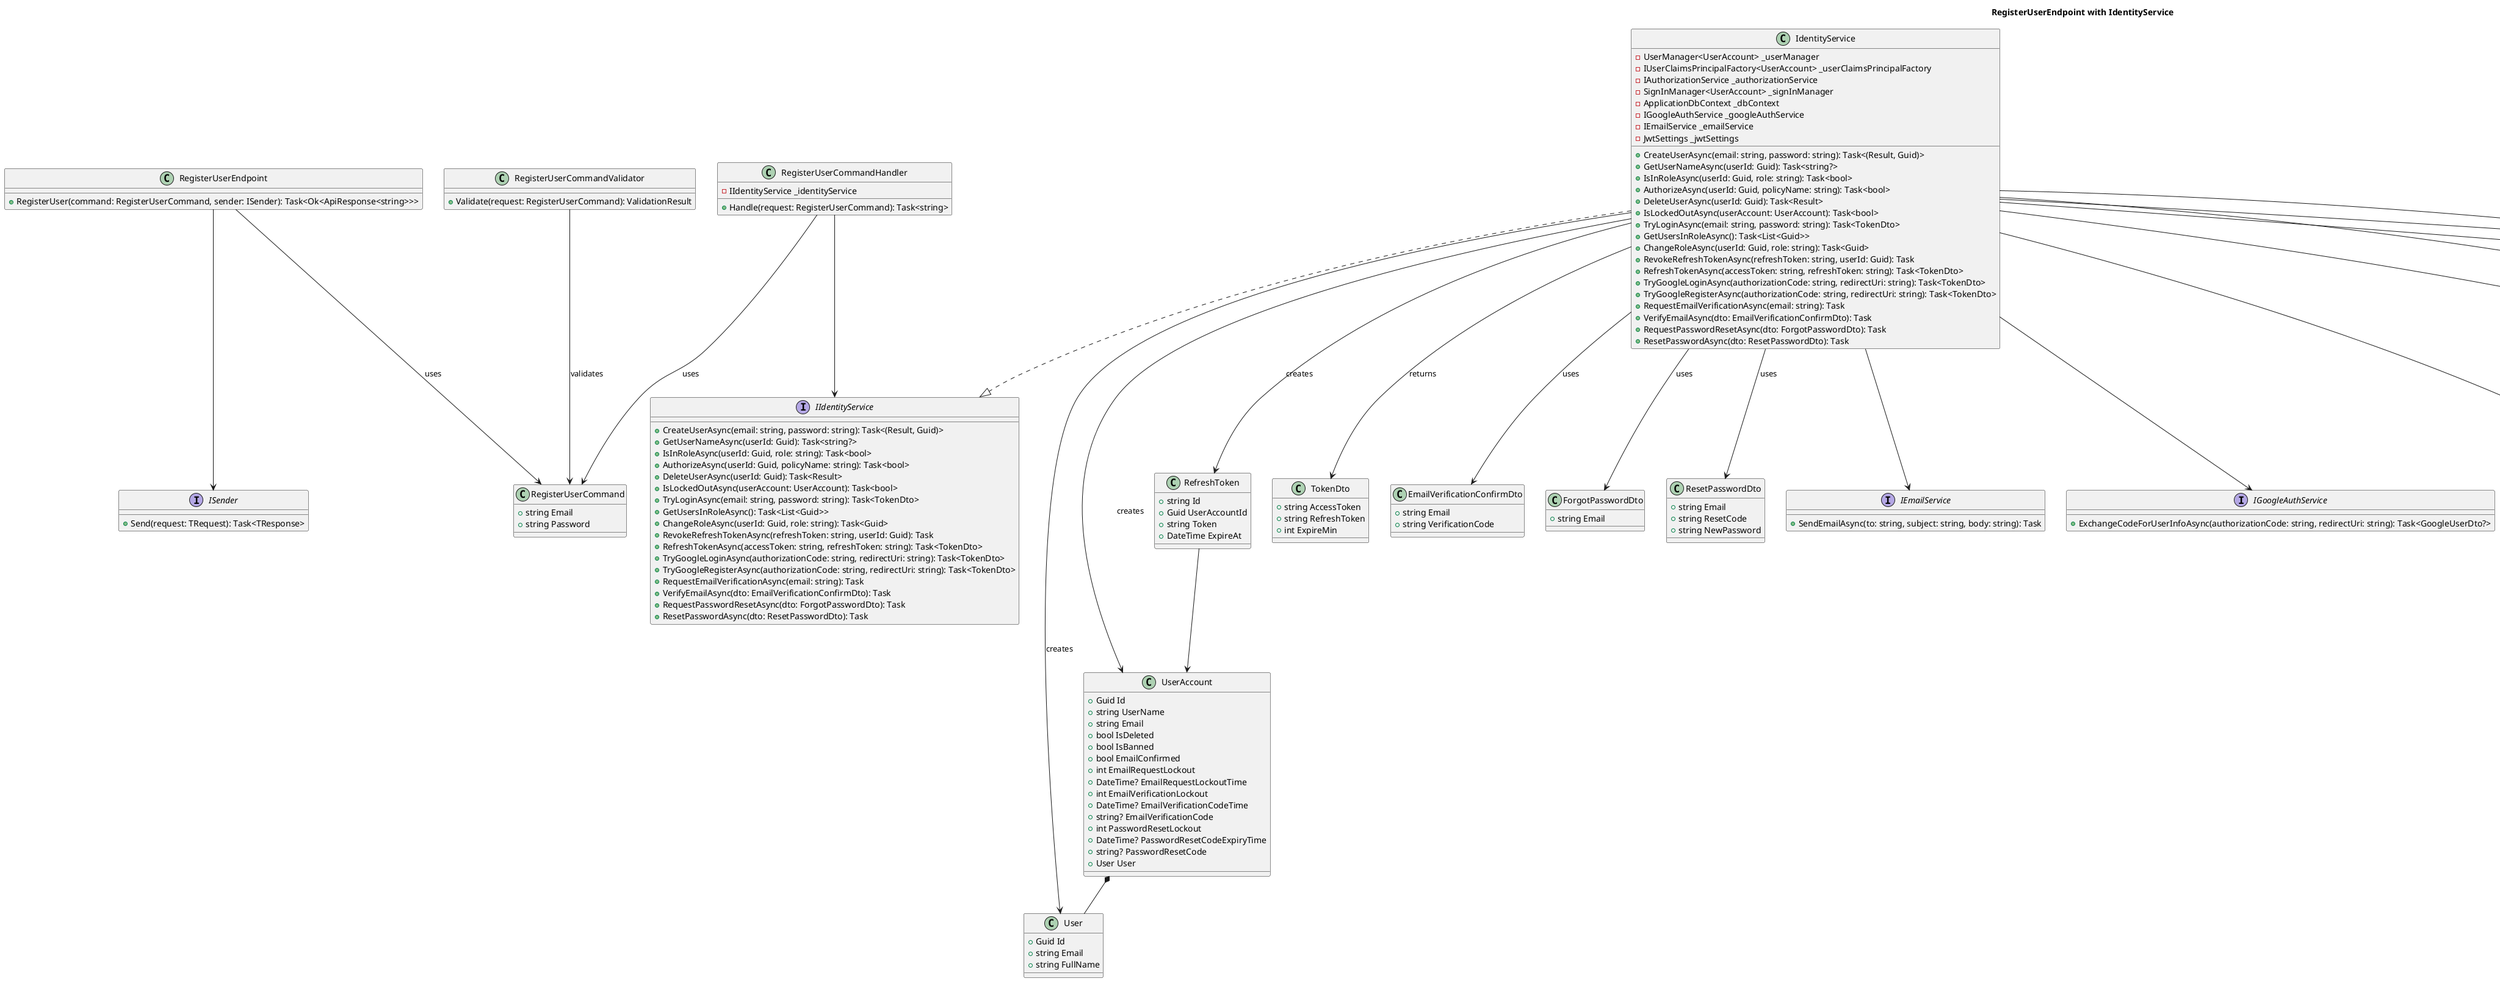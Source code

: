 @startuml
title RegisterUserEndpoint with IdentityService

' ==== Web Layer ====
class RegisterUserEndpoint {
    +RegisterUser(command: RegisterUserCommand, sender: ISender): Task<Ok<ApiResponse<string>>>
}

' ==== Application Layer ====
class RegisterUserCommand {
    +string Email
    +string Password
}

class RegisterUserCommandValidator {
    +Validate(request: RegisterUserCommand): ValidationResult
}

class RegisterUserCommandHandler {
    -IIdentityService _identityService
    +Handle(request: RegisterUserCommand): Task<string>
}

' ==== Infrastructure Layer ====
class IdentityService {
    -UserManager<UserAccount> _userManager
    -IUserClaimsPrincipalFactory<UserAccount> _userClaimsPrincipalFactory
    -IAuthorizationService _authorizationService
    -SignInManager<UserAccount> _signInManager
    -ApplicationDbContext _dbContext
    -IGoogleAuthService _googleAuthService
    -IEmailService _emailService
    -JwtSettings _jwtSettings
    +CreateUserAsync(email: string, password: string): Task<(Result, Guid)>
    +GetUserNameAsync(userId: Guid): Task<string?>
    +IsInRoleAsync(userId: Guid, role: string): Task<bool>
    +AuthorizeAsync(userId: Guid, policyName: string): Task<bool>
    +DeleteUserAsync(userId: Guid): Task<Result>
    +IsLockedOutAsync(userAccount: UserAccount): Task<bool>
    +TryLoginAsync(email: string, password: string): Task<TokenDto>
    +GetUsersInRoleAsync(): Task<List<Guid>>
    +ChangeRoleAsync(userId: Guid, role: string): Task<Guid>
    +RevokeRefreshTokenAsync(refreshToken: string, userId: Guid): Task
    +RefreshTokenAsync(accessToken: string, refreshToken: string): Task<TokenDto>
    +TryGoogleLoginAsync(authorizationCode: string, redirectUri: string): Task<TokenDto>
    +TryGoogleRegisterAsync(authorizationCode: string, redirectUri: string): Task<TokenDto>
    +RequestEmailVerificationAsync(email: string): Task
    +VerifyEmailAsync(dto: EmailVerificationConfirmDto): Task
    +RequestPasswordResetAsync(dto: ForgotPasswordDto): Task
    +ResetPasswordAsync(dto: ResetPasswordDto): Task
}

' ==== Domain Entities ====
class User {
    +Guid Id
    +string Email
    +string FullName
}

class UserAccount {
    +Guid Id
    +string UserName
    +string Email
    +bool IsDeleted
    +bool IsBanned
    +bool EmailConfirmed
    +int EmailRequestLockout
    +DateTime? EmailRequestLockoutTime
    +int EmailVerificationLockout
    +DateTime? EmailVerificationCodeTime
    +string? EmailVerificationCode
    +int PasswordResetLockout
    +DateTime? PasswordResetCodeExpiryTime
    +string? PasswordResetCode
    +User User
}

class RefreshToken {
    +string Id
    +Guid UserAccountId
    +string Token
    +DateTime ExpireAt
}

' ==== DTOs ====
class TokenDto {
    +string AccessToken
    +string RefreshToken
    +int ExpireMin
}

class EmailVerificationConfirmDto {
    +string Email
    +string VerificationCode
}

class ForgotPasswordDto {
    +string Email
}

class ResetPasswordDto {
    +string Email
    +string ResetCode
    +string NewPassword
}

' ==== Infrastructure Abstractions ====
interface IIdentityService {
    +CreateUserAsync(email: string, password: string): Task<(Result, Guid)>
    +GetUserNameAsync(userId: Guid): Task<string?>
    +IsInRoleAsync(userId: Guid, role: string): Task<bool>
    +AuthorizeAsync(userId: Guid, policyName: string): Task<bool>
    +DeleteUserAsync(userId: Guid): Task<Result>
    +IsLockedOutAsync(userAccount: UserAccount): Task<bool>
    +TryLoginAsync(email: string, password: string): Task<TokenDto>
    +GetUsersInRoleAsync(): Task<List<Guid>>
    +ChangeRoleAsync(userId: Guid, role: string): Task<Guid>
    +RevokeRefreshTokenAsync(refreshToken: string, userId: Guid): Task
    +RefreshTokenAsync(accessToken: string, refreshToken: string): Task<TokenDto>
    +TryGoogleLoginAsync(authorizationCode: string, redirectUri: string): Task<TokenDto>
    +TryGoogleRegisterAsync(authorizationCode: string, redirectUri: string): Task<TokenDto>
    +RequestEmailVerificationAsync(email: string): Task
    +VerifyEmailAsync(dto: EmailVerificationConfirmDto): Task
    +RequestPasswordResetAsync(dto: ForgotPasswordDto): Task
    +ResetPasswordAsync(dto: ResetPasswordDto): Task
}

interface ISender {
    +Send(request: TRequest): Task<TResponse>
}

interface IEmailService {
    +SendEmailAsync(to: string, subject: string, body: string): Task
}

interface IGoogleAuthService {
    +ExchangeCodeForUserInfoAsync(authorizationCode: string, redirectUri: string): Task<GoogleUserDto?>
}

interface IAuthorizationService {
    +AuthorizeAsync(principal: ClaimsPrincipal, policyName: string): Task<AuthorizationResult>
}

interface IUserClaimsPrincipalFactory<T> {
    +CreateAsync(user: T): Task<ClaimsPrincipal>
}

class UserManager<T> {
    +FindByIdAsync(id: string): Task<T?>
    +FindByEmailAsync(email: string): Task<T?>
    +CreateAsync(user: T, password: string): Task<IdentityResult>
    +UpdateAsync(user: T): Task<IdentityResult>
    +IsInRoleAsync(user: T, role: string): Task<bool>
    +GetRolesAsync(user: T): Task<IList<string>>
    +RemoveFromRoleAsync(user: T, role: string): Task<IdentityResult>
    +AddToRoleAsync(user: T, role: string): Task<IdentityResult>
    +UpdateSecurityStampAsync(user: T): Task<IdentityResult>
    +IsLockedOutAsync(user: T): Task<bool>
    +GeneratePasswordResetTokenAsync(user: T): Task<string>
    +ResetPasswordAsync(user: T, token: string, newPassword: string): Task<IdentityResult>
}

class SignInManager<T> {
    +CheckPasswordSignInAsync(user: T, password: string, lockoutOnFailure: bool): Task<SignInResult>
}

class ApplicationDbContext {
    +Set<T>(): DbSet<T>
    +SaveChangesAsync(): Task<int>
}

' ==== Relationships ====
RegisterUserEndpoint --> RegisterUserCommand : uses
RegisterUserEndpoint --> ISender

RegisterUserCommandHandler --> RegisterUserCommand : uses
RegisterUserCommandHandler --> IIdentityService

RegisterUserCommandValidator --> RegisterUserCommand : validates

IdentityService ..|> IIdentityService
IdentityService --> UserManager
IdentityService --> IUserClaimsPrincipalFactory
IdentityService --> IAuthorizationService
IdentityService --> SignInManager
IdentityService --> ApplicationDbContext
IdentityService --> IGoogleAuthService
IdentityService --> IEmailService
IdentityService --> JwtSettings

UserAccount *-- User
RefreshToken --> UserAccount

IdentityService --> User : creates
IdentityService --> UserAccount : creates
IdentityService --> RefreshToken : creates
IdentityService --> TokenDto : returns
IdentityService --> EmailVerificationConfirmDto : uses
IdentityService --> ForgotPasswordDto : uses
IdentityService --> ResetPasswordDto : uses

@enduml
